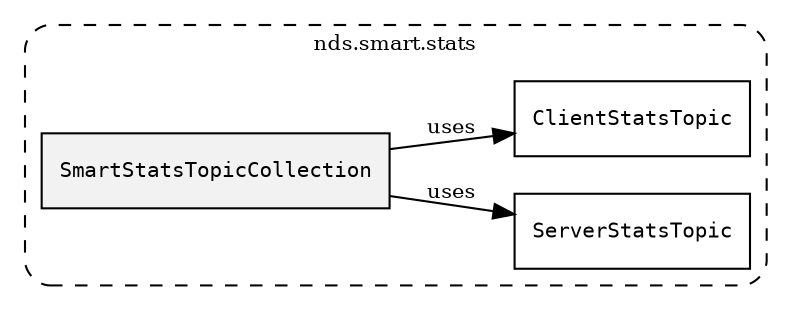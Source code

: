 /**
 * This dot file creates symbol collaboration diagram for SmartStatsTopicCollection.
 */
digraph ZSERIO
{
    node [shape=box, fontsize=10];
    rankdir="LR";
    fontsize=10;
    tooltip="SmartStatsTopicCollection collaboration diagram";

    subgraph "cluster_nds.smart.stats"
    {
        style="dashed, rounded";
        label="nds.smart.stats";
        tooltip="Package nds.smart.stats";
        href="../../../content/packages/nds.smart.stats.html#Package-nds-smart-stats";
        target="_parent";

        "SmartStatsTopicCollection" [style="filled", fillcolor="#0000000D", target="_parent", label=<<font face="monospace"><table align="center" border="0" cellspacing="0" cellpadding="0"><tr><td href="../../../content/packages/nds.smart.stats.html#Pubsub-SmartStatsTopicCollection" title="Pubsub defined in nds.smart.stats">SmartStatsTopicCollection</td></tr></table></font>>];
        "ServerStatsTopic" [target="_parent", label=<<font face="monospace"><table align="center" border="0" cellspacing="0" cellpadding="0"><tr><td href="../../../content/packages/nds.smart.stats.html#Structure-ServerStatsTopic" title="Structure defined in nds.smart.stats">ServerStatsTopic</td></tr></table></font>>];
        "ClientStatsTopic" [target="_parent", label=<<font face="monospace"><table align="center" border="0" cellspacing="0" cellpadding="0"><tr><td href="../../../content/packages/nds.smart.stats.html#Structure-ClientStatsTopic" title="Structure defined in nds.smart.stats">ClientStatsTopic</td></tr></table></font>>];
    }

    "SmartStatsTopicCollection" -> "ServerStatsTopic" [label="uses", fontsize=10];
    "SmartStatsTopicCollection" -> "ClientStatsTopic" [label="uses", fontsize=10];
}
